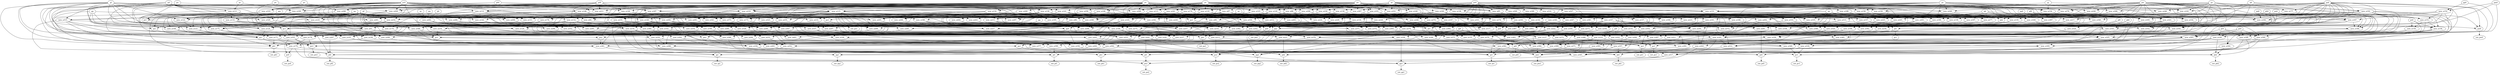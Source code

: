 digraph G {
    "new_n99_" -> "pa1";
    "new_n93_" -> "pa1";
    "new_n102_" -> "pa1";
    "pp" -> "new_n93_";
    "pf" -> "new_n93_";
    "pa" -> "new_n93_";
    "new_n94_" -> "new_n93_";
    "new_n96_" -> "new_n93_";
    "pc0" -> "new_n94_";
    "new_n95_" -> "new_n94_";
    "ps" -> "new_n94_";
    "pv" -> "new_n94_";
    "pd0" -> "new_n95_";
    "pt" -> "new_n95_";
    "pe0" -> "new_n95_";
    "pu" -> "new_n95_";
    "new_n97_" -> "new_n96_";
    "new_n98_" -> "new_n96_";
    "pa" -> "new_n96_";
    "pd0" -> "new_n97_";
    "pe0" -> "new_n97_";
    "ps" -> "new_n98_";
    "pt" -> "new_n98_";
    "pu" -> "new_n98_";
    "pv" -> "new_n98_";
    "new_n100_" -> "new_n99_";
    "new_n101_" -> "new_n99_";
    "pa" -> "new_n99_";
    "pe0" -> "new_n100_";
    "pd0" -> "new_n100_";
    "pu" -> "new_n101_";
    "pv" -> "new_n101_";
    "ps" -> "new_n101_";
    "pt" -> "new_n101_";
    "pz" -> "new_n102_";
    "pk" -> "new_n102_";
    "new_n149_" -> "pb2";
    "new_n168_" -> "pb2";
    "new_n155_" -> "pb2";
    "new_n162_" -> "pb2";
    "new_n104_" -> "pb2";
    "py1" -> "new_n104_";
    "new_n105_" -> "new_n104_";
    "new_n127_" -> "new_n104_";
    "new_n143_" -> "new_n104_";
    "new_n146_" -> "new_n104_";
    "new_n115_" -> "new_n105_";
    "new_n114_" -> "new_n105_";
    "new_n106_" -> "new_n105_";
    "new_n110_" -> "new_n105_";
    "new_n107_" -> "new_n106_";
    "new_n109_" -> "new_n106_";
    "pa" -> "new_n106_";
    "new_n95_" -> "new_n107_";
    "new_n108_" -> "new_n107_";
    "ps" -> "new_n108_";
    "pv" -> "new_n108_";
    "pd0" -> "new_n109_";
    "pc" -> "new_n109_";
    "pd" -> "new_n109_";
    "pc0" -> "new_n109_";
    "pe0" -> "new_n109_";
    "new_n111_" -> "new_n110_";
    "new_n112_" -> "new_n110_";
    "new_n113_" -> "new_n110_";
    "pa" -> "new_n110_";
    "pd" -> "new_n111_";
    "pc" -> "new_n111_";
    "pd0" -> "new_n112_";
    "pc0" -> "new_n112_";
    "pe0" -> "new_n112_";
    "ps" -> "new_n113_";
    "pt" -> "new_n113_";
    "pu" -> "new_n113_";
    "pv" -> "new_n113_";
    "pd0" -> "new_n114_";
    "pe0" -> "new_n114_";
    "pc0" -> "new_n114_";
    "pb0" -> "new_n115_";
    "pv" -> "new_n115_";
    "pt" -> "new_n115_";
    "pu" -> "new_n115_";
    "ps" -> "new_n115_";
    "new_n117_" -> "py1";
    "pc0" -> "py1";
    "pa" -> "py1";
    "new_n124_" -> "py1";
    "new_n121_" -> "py1";
    "pl" -> "new_n117_";
    "new_n120_" -> "new_n117_";
    "new_n97_" -> "new_n117_";
    "new_n118_" -> "new_n117_";
    "new_n100_" -> "new_n118_";
    "new_n119_" -> "new_n118_";
    "ps" -> "new_n119_";
    "pv" -> "new_n119_";
    "pu" -> "new_n119_";
    "pt" -> "new_n119_";
    "pw" -> "new_n119_";
    "pt" -> "new_n120_";
    "pv" -> "new_n120_";
    "pa0" -> "new_n120_";
    "pu" -> "new_n120_";
    "ps" -> "new_n120_";
    "new_n112_" -> "new_n121_";
    "new_n120_" -> "new_n121_";
    "pa" -> "new_n121_";
    "pl" -> "new_n121_";
    "new_n122_" -> "new_n121_";
    "pl" -> "new_n122_";
    "new_n123_" -> "new_n122_";
    "pc0" -> "new_n122_";
    "pa" -> "new_n122_";
    "new_n97_" -> "new_n122_";
    "pu" -> "new_n123_";
    "pv" -> "new_n123_";
    "pt" -> "new_n123_";
    "pa0" -> "new_n123_";
    "ps" -> "new_n123_";
    "new_n112_" -> "new_n124_";
    "new_n123_" -> "new_n124_";
    "pa" -> "new_n124_";
    "pl" -> "new_n124_";
    "new_n125_" -> "new_n124_";
    "pa" -> "new_n125_";
    "pe" -> "new_n125_";
    "new_n115_" -> "new_n125_";
    "new_n126_" -> "new_n125_";
    "pe0" -> "new_n126_";
    "pd0" -> "new_n126_";
    "pc0" -> "new_n126_";
    "new_n137_" -> "new_n127_";
    "new_n139_" -> "new_n127_";
    "new_n128_" -> "new_n127_";
    "new_n133_" -> "new_n127_";
    "pf" -> "new_n128_";
    "new_n115_" -> "new_n128_";
    "pa" -> "new_n128_";
    "new_n129_" -> "new_n128_";
    "new_n131_" -> "new_n128_";
    "pc0" -> "new_n129_";
    "new_n130_" -> "new_n129_";
    "pd0" -> "new_n130_";
    "pe0" -> "new_n130_";
    "pa" -> "new_n131_";
    "new_n126_" -> "new_n131_";
    "new_n115_" -> "new_n131_";
    "new_n112_" -> "new_n131_";
    "new_n132_" -> "new_n131_";
    "ps" -> "new_n132_";
    "pt" -> "new_n132_";
    "pv" -> "new_n132_";
    "new_n134_" -> "new_n133_";
    "new_n119_" -> "new_n133_";
    "new_n114_" -> "new_n133_";
    "new_n135_" -> "new_n133_";
    "pt" -> "new_n134_";
    "new_n108_" -> "new_n134_";
    "new_n102_" -> "new_n135_";
    "pa0" -> "new_n135_";
    "py" -> "new_n135_";
    "new_n132_" -> "new_n135_";
    "new_n136_" -> "new_n135_";
    "pc0" -> "new_n136_";
    "pd0" -> "new_n136_";
    "pe0" -> "new_n136_";
    "new_n138_" -> "new_n137_";
    "pc0" -> "new_n137_";
    "new_n130_" -> "new_n137_";
    "pw" -> "new_n138_";
    "ps" -> "new_n138_";
    "pu" -> "new_n138_";
    "pt" -> "new_n138_";
    "pv" -> "new_n138_";
    "new_n142_" -> "new_n139_";
    "new_n141_" -> "new_n139_";
    "new_n140_" -> "new_n139_";
    "pe0" -> "new_n139_";
    "pv" -> "new_n139_";
    "pt" -> "new_n140_";
    "pu" -> "new_n140_";
    "pc0" -> "new_n141_";
    "ps" -> "new_n141_";
    "pd0" -> "new_n141_";
    "pz" -> "new_n142_";
    "pa0" -> "new_n142_";
    "pl" -> "new_n142_";
    "pw" -> "new_n142_";
    "new_n114_" -> "new_n143_";
    "new_n145_" -> "new_n143_";
    "new_n144_" -> "new_n143_";
    "new_n111_" -> "new_n144_";
    "new_n119_" -> "new_n144_";
    "new_n112_" -> "new_n144_";
    "pr" -> "new_n145_";
    "new_n120_" -> "new_n145_";
    "new_n123_" -> "new_n145_";
    "new_n148_" -> "new_n146_";
    "new_n120_" -> "new_n146_";
    "pr" -> "new_n146_";
    "new_n129_" -> "new_n146_";
    "new_n147_" -> "new_n146_";
    "pt" -> "new_n147_";
    "new_n108_" -> "new_n147_";
    "new_n123_" -> "new_n147_";
    "new_n119_" -> "new_n147_";
    "pc0" -> "new_n148_";
    "pe0" -> "new_n148_";
    "pd0" -> "new_n148_";
    "ps0" -> "new_n149_";
    "pr0" -> "new_n149_";
    "new_n150_" -> "new_n149_";
    "po0" -> "new_n150_";
    "new_n151_" -> "new_n150_";
    "pn0" -> "new_n151_";
    "pq0" -> "new_n151_";
    "new_n154_" -> "new_n151_";
    "new_n152_" -> "new_n151_";
    "new_n153_" -> "new_n151_";
    "pm0" -> "new_n152_";
    "pp0" -> "new_n152_";
    "ps" -> "new_n153_";
    "pt" -> "new_n153_";
    "pu" -> "new_n153_";
    "pv" -> "new_n153_";
    "pw" -> "new_n153_";
    "pc0" -> "new_n154_";
    "pe0" -> "new_n154_";
    "pj" -> "new_n154_";
    "pd0" -> "new_n154_";
    "new_n114_" -> "new_n155_";
    "new_n161_" -> "new_n155_";
    "new_n160_" -> "new_n155_";
    "new_n152_" -> "new_n155_";
    "new_n156_" -> "new_n155_";
    "ph0" -> "new_n156_";
    "new_n157_" -> "new_n156_";
    "new_n151_" -> "new_n156_";
    "po0" -> "new_n156_";
    "new_n158_" -> "new_n157_";
    "new_n136_" -> "new_n157_";
    "new_n159_" -> "new_n157_";
    "ps" -> "new_n158_";
    "pv" -> "new_n158_";
    "pw" -> "new_n158_";
    "pt" -> "new_n159_";
    "pu" -> "new_n159_";
    "pj" -> "new_n159_";
    "new_n153_" -> "new_n160_";
    "new_n154_" -> "new_n160_";
    "pt" -> "new_n161_";
    "pu" -> "new_n161_";
    "ps" -> "new_n161_";
    "pv" -> "new_n161_";
    "new_n163_" -> "new_n162_";
    "new_n166_" -> "new_n162_";
    "new_n129_" -> "new_n163_";
    "new_n153_" -> "new_n163_";
    "new_n165_" -> "new_n163_";
    "new_n164_" -> "new_n163_";
    "pn0" -> "new_n163_";
    "pq0" -> "new_n164_";
    "new_n153_" -> "new_n164_";
    "new_n154_" -> "new_n164_";
    "new_n152_" -> "new_n164_";
    "pf0" -> "new_n165_";
    "ph0" -> "new_n165_";
    "new_n159_" -> "new_n165_";
    "new_n158_" -> "new_n165_";
    "new_n136_" -> "new_n165_";
    "ph0" -> "new_n166_";
    "new_n167_" -> "new_n166_";
    "pf0" -> "new_n166_";
    "pn0" -> "new_n166_";
    "new_n157_" -> "new_n166_";
    "new_n152_" -> "new_n167_";
    "new_n153_" -> "new_n167_";
    "new_n154_" -> "new_n167_";
    "pq0" -> "new_n167_";
    "pr0" -> "new_n168_";
    "new_n150_" -> "new_n168_";
    "ps0" -> "new_n168_";
    "new_n170_" -> "pc2";
    "new_n183_" -> "pc2";
    "new_n192_" -> "pc2";
    "new_n213_" -> "pc2";
    "new_n221_" -> "pc2";
    "py1" -> "new_n170_";
    "new_n171_" -> "new_n170_";
    "new_n178_" -> "new_n170_";
    "new_n181_" -> "new_n170_";
    "new_n177_" -> "new_n171_";
    "new_n93_" -> "new_n171_";
    "pi2" -> "new_n171_";
    "new_n175_" -> "new_n171_";
    "new_n106_" -> "new_n171_";
    "pp" -> "pi2";
    "pf" -> "pi2";
    "pa" -> "pi2";
    "new_n173_" -> "pi2";
    "new_n136_" -> "new_n173_";
    "new_n174_" -> "new_n173_";
    "ps" -> "new_n174_";
    "pt" -> "new_n174_";
    "pu" -> "new_n174_";
    "pv" -> "new_n174_";
    "pw" -> "new_n174_";
    "pd" -> "new_n175_";
    "pf" -> "new_n175_";
    "new_n176_" -> "new_n175_";
    "pa" -> "new_n175_";
    "new_n148_" -> "new_n176_";
    "new_n113_" -> "new_n176_";
    "pl" -> "new_n177_";
    "pa0" -> "new_n177_";
    "pw" -> "new_n177_";
    "new_n93_" -> "new_n178_";
    "pa0" -> "new_n178_";
    "pl" -> "new_n178_";
    "new_n179_" -> "new_n178_";
    "pf" -> "new_n179_";
    "new_n180_" -> "new_n179_";
    "new_n145_" -> "new_n179_";
    "new_n148_" -> "new_n179_";
    "pa" -> "new_n179_";
    "pc0" -> "new_n180_";
    "new_n119_" -> "new_n180_";
    "new_n100_" -> "new_n180_";
    "pw" -> "new_n181_";
    "new_n93_" -> "new_n181_";
    "new_n99_" -> "new_n181_";
    "new_n102_" -> "new_n181_";
    "new_n182_" -> "new_n181_";
    "pr" -> "new_n182_";
    "pe0" -> "new_n182_";
    "new_n120_" -> "new_n182_";
    "new_n141_" -> "new_n182_";
    "pa" -> "new_n182_";
    "pn0" -> "new_n183_";
    "new_n167_" -> "new_n183_";
    "new_n184_" -> "new_n183_";
    "new_n190_" -> "new_n184_";
    "new_n110_" -> "new_n184_";
    "new_n191_" -> "new_n184_";
    "new_n185_" -> "new_n184_";
    "py" -> "new_n185_";
    "new_n107_" -> "new_n185_";
    "new_n188_" -> "new_n185_";
    "new_n186_" -> "new_n185_";
    "new_n119_" -> "new_n186_";
    "new_n187_" -> "new_n186_";
    "pc0" -> "new_n187_";
    "pd0" -> "new_n187_";
    "pe0" -> "new_n187_";
    "new_n97_" -> "new_n188_";
    "new_n189_" -> "new_n188_";
    "px" -> "new_n188_";
    "ps" -> "new_n189_";
    "pt" -> "new_n189_";
    "pu" -> "new_n189_";
    "pv" -> "new_n189_";
    "new_n129_" -> "new_n190_";
    "new_n115_" -> "new_n190_";
    "pf" -> "new_n190_";
    "pj" -> "new_n191_";
    "new_n136_" -> "new_n191_";
    "new_n153_" -> "new_n191_";
    "py0" -> "new_n192_";
    "new_n193_" -> "new_n192_";
    "new_n207_" -> "new_n192_";
    "pt1" -> "new_n193_";
    "new_n201_" -> "new_n193_";
    "new_n202_" -> "new_n193_";
    "new_n196_" -> "new_n193_";
    "new_n195_" -> "pt1";
    "new_n97_" -> "pt1";
    "new_n107_" -> "pt1";
    "px" -> "pt1";
    "pc0" -> "pt1";
    "new_n119_" -> "new_n195_";
    "new_n113_" -> "new_n195_";
    "new_n115_" -> "new_n195_";
    "new_n197_" -> "new_n196_";
    "new_n199_" -> "new_n196_";
    "new_n198_" -> "new_n197_";
    "new_n158_" -> "new_n197_";
    "new_n136_" -> "new_n197_";
    "pb" -> "new_n197_";
    "pu" -> "new_n198_";
    "pt" -> "new_n198_";
    "new_n200_" -> "new_n199_";
    "new_n198_" -> "new_n199_";
    "new_n136_" -> "new_n199_";
    "px" -> "new_n199_";
    "pb" -> "new_n199_";
    "ps" -> "new_n200_";
    "pv" -> "new_n200_";
    "new_n97_" -> "new_n201_";
    "new_n198_" -> "new_n201_";
    "new_n108_" -> "new_n201_";
    "px" -> "new_n201_";
    "new_n97_" -> "new_n202_";
    "new_n198_" -> "new_n202_";
    "new_n108_" -> "new_n202_";
    "pw" -> "new_n202_";
    "py" -> "py0";
    "new_n96_" -> "py0";
    "new_n204_" -> "py0";
    "new_n205_" -> "py0";
    "pc0" -> "new_n204_";
    "new_n161_" -> "new_n204_";
    "new_n97_" -> "new_n204_";
    "pa" -> "new_n204_";
    "new_n132_" -> "new_n205_";
    "pc0" -> "new_n205_";
    "new_n206_" -> "new_n205_";
    "new_n97_" -> "new_n205_";
    "pa" -> "new_n205_";
    "ps" -> "new_n206_";
    "pt" -> "new_n206_";
    "pu" -> "new_n206_";
    "pv" -> "new_n206_";
    "pg" -> "new_n207_";
    "new_n210_" -> "new_n207_";
    "new_n144_" -> "new_n207_";
    "new_n212_" -> "new_n207_";
    "new_n208_" -> "new_n207_";
    "new_n209_" -> "new_n208_";
    "new_n109_" -> "new_n208_";
    "new_n113_" -> "new_n208_";
    "new_n112_" -> "new_n208_";
    "new_n115_" -> "new_n208_";
    "pe0" -> "new_n209_";
    "pd0" -> "new_n209_";
    "pc0" -> "new_n209_";
    "pe" -> "new_n209_";
    "new_n109_" -> "new_n210_";
    "new_n97_" -> "new_n210_";
    "new_n211_" -> "new_n210_";
    "new_n140_" -> "new_n210_";
    "new_n108_" -> "new_n210_";
    "pd0" -> "new_n211_";
    "pc0" -> "new_n211_";
    "pe0" -> "new_n211_";
    "pd" -> "new_n211_";
    "new_n120_" -> "new_n212_";
    "pr" -> "new_n212_";
    "new_n123_" -> "new_n212_";
    "new_n136_" -> "new_n212_";
    "pq1" -> "new_n213_";
    "new_n218_" -> "new_n213_";
    "new_n220_" -> "new_n213_";
    "new_n216_" -> "new_n213_";
    "new_n98_" -> "pq1";
    "new_n100_" -> "pq1";
    "new_n215_" -> "pq1";
    "pa0" -> "pq1";
    "pe0" -> "new_n215_";
    "new_n141_" -> "new_n215_";
    "new_n140_" -> "new_n215_";
    "pv" -> "new_n215_";
    "pr" -> "new_n216_";
    "new_n120_" -> "new_n216_";
    "new_n136_" -> "new_n216_";
    "new_n217_" -> "new_n216_";
    "pw" -> "new_n217_";
    "new_n102_" -> "new_n217_";
    "new_n101_" -> "new_n217_";
    "new_n97_" -> "new_n217_";
    "pd0" -> "new_n218_";
    "pe0" -> "new_n218_";
    "pd" -> "new_n218_";
    "new_n219_" -> "new_n218_";
    "pv" -> "new_n219_";
    "ps" -> "new_n219_";
    "pt" -> "new_n219_";
    "pu" -> "new_n219_";
    "pb0" -> "new_n219_";
    "new_n97_" -> "new_n220_";
    "new_n219_" -> "new_n220_";
    "pa" -> "new_n221_";
    "new_n229_" -> "new_n221_";
    "new_n222_" -> "new_n221_";
    "new_n227_" -> "new_n221_";
    "new_n138_" -> "new_n222_";
    "new_n148_" -> "new_n222_";
    "new_n225_" -> "new_n222_";
    "new_n223_" -> "new_n222_";
    "new_n224_" -> "new_n222_";
    "py" -> "new_n223_";
    "pa0" -> "new_n223_";
    "new_n98_" -> "new_n223_";
    "new_n100_" -> "new_n223_";
    "new_n132_" -> "new_n224_";
    "pc0" -> "new_n224_";
    "new_n206_" -> "new_n224_";
    "new_n100_" -> "new_n224_";
    "new_n226_" -> "new_n225_";
    "pe0" -> "new_n225_";
    "new_n140_" -> "new_n225_";
    "new_n141_" -> "new_n225_";
    "pv" -> "new_n225_";
    "pl" -> "new_n226_";
    "pz" -> "new_n226_";
    "pw" -> "new_n226_";
    "new_n115_" -> "new_n227_";
    "new_n148_" -> "new_n227_";
    "new_n215_" -> "new_n227_";
    "new_n228_" -> "new_n227_";
    "pz" -> "new_n228_";
    "pl" -> "new_n228_";
    "pc0" -> "new_n229_";
    "new_n230_" -> "new_n229_";
    "new_n100_" -> "new_n229_";
    "px" -> "new_n229_";
    "ps" -> "new_n230_";
    "pt" -> "new_n230_";
    "pv" -> "new_n230_";
    "pu" -> "new_n230_";
    "pa" -> "pc1";
    "new_n229_" -> "pc1";
    "new_n232_" -> "pc1";
    "new_n110_" -> "pc1";
    "pd0" -> "new_n232_";
    "pe0" -> "new_n232_";
    "new_n219_" -> "new_n232_";
    "pa" -> "new_n232_";
    "pd" -> "new_n232_";
    "new_n220_" -> "pa2";
    "new_n235_" -> "pa2";
    "new_n234_" -> "pa2";
    "pf" -> "new_n234_";
    "new_n129_" -> "new_n234_";
    "new_n115_" -> "new_n234_";
    "new_n209_" -> "new_n234_";
    "new_n232_" -> "new_n234_";
    "new_n115_" -> "new_n235_";
    "new_n187_" -> "new_n235_";
    "pl" -> "pb1";
    "new_n237_" -> "pb1";
    "new_n238_" -> "pb1";
    "new_n121_" -> "pb1";
    "new_n171_" -> "pb1";
    "new_n93_" -> "new_n237_";
    "new_n102_" -> "new_n237_";
    "pa" -> "new_n238_";
    "pc0" -> "new_n238_";
    "new_n118_" -> "new_n238_";
    "new_n239_" -> "new_n238_";
    "new_n125_" -> "new_n238_";
    "pl" -> "new_n239_";
    "pz" -> "new_n239_";
    "pk" -> "new_n239_";
    "pw" -> "new_n239_";
    "new_n99_" -> "new_n239_";
    "new_n149_" -> "pe1";
    "new_n241_" -> "pe1";
    "new_n196_" -> "pe1";
    "new_n244_" -> "pe1";
    "new_n250_" -> "pe1";
    "new_n115_" -> "new_n241_";
    "new_n114_" -> "new_n241_";
    "new_n242_" -> "new_n241_";
    "new_n146_" -> "new_n241_";
    "new_n222_" -> "new_n241_";
    "new_n100_" -> "new_n242_";
    "new_n98_" -> "new_n242_";
    "pa0" -> "new_n242_";
    "new_n215_" -> "new_n242_";
    "new_n243_" -> "new_n242_";
    "pt" -> "new_n243_";
    "new_n108_" -> "new_n243_";
    "new_n126_" -> "new_n243_";
    "new_n219_" -> "new_n243_";
    "new_n97_" -> "new_n243_";
    "new_n137_" -> "new_n244_";
    "new_n139_" -> "new_n244_";
    "new_n245_" -> "new_n244_";
    "new_n247_" -> "new_n244_";
    "new_n248_" -> "new_n244_";
    "new_n246_" -> "new_n245_";
    "new_n141_" -> "new_n245_";
    "new_n140_" -> "new_n245_";
    "pe0" -> "new_n245_";
    "pv" -> "new_n245_";
    "pz" -> "new_n246_";
    "pa0" -> "new_n246_";
    "pl" -> "new_n246_";
    "new_n98_" -> "new_n247_";
    "new_n130_" -> "new_n247_";
    "new_n187_" -> "new_n248_";
    "pt" -> "new_n248_";
    "new_n148_" -> "new_n248_";
    "new_n249_" -> "new_n248_";
    "new_n200_" -> "new_n248_";
    "px" -> "new_n249_";
    "pw" -> "new_n249_";
    "pu" -> "new_n249_";
    "pt" -> "new_n249_";
    "new_n114_" -> "new_n250_";
    "new_n145_" -> "new_n250_";
    "new_n218_" -> "new_n250_";
    "new_n267_" -> "pf2";
    "pf" -> "pf2";
    "new_n252_" -> "pf2";
    "new_n262_" -> "pf2";
    "pa" -> "pf2";
    "pc0" -> "new_n252_";
    "new_n257_" -> "new_n252_";
    "new_n258_" -> "new_n252_";
    "new_n253_" -> "new_n252_";
    "new_n260_" -> "new_n252_";
    "new_n112_" -> "new_n253_";
    "new_n148_" -> "new_n253_";
    "new_n254_" -> "new_n253_";
    "new_n101_" -> "new_n253_";
    "pa0" -> "new_n253_";
    "new_n95_" -> "new_n254_";
    "new_n256_" -> "new_n254_";
    "pc0" -> "new_n254_";
    "pl" -> "new_n254_";
    "new_n255_" -> "new_n254_";
    "new_n148_" -> "new_n255_";
    "new_n97_" -> "new_n255_";
    "pv" -> "new_n255_";
    "ps" -> "new_n255_";
    "new_n140_" -> "new_n255_";
    "pv" -> "new_n256_";
    "ps" -> "new_n256_";
    "new_n97_" -> "new_n257_";
    "new_n132_" -> "new_n257_";
    "new_n111_" -> "new_n257_";
    "new_n107_" -> "new_n257_";
    "new_n118_" -> "new_n257_";
    "pw" -> "new_n258_";
    "pz" -> "new_n258_";
    "new_n101_" -> "new_n258_";
    "new_n100_" -> "new_n258_";
    "new_n259_" -> "new_n258_";
    "new_n95_" -> "new_n259_";
    "new_n200_" -> "new_n259_";
    "new_n113_" -> "new_n260_";
    "new_n109_" -> "new_n260_";
    "new_n229_" -> "new_n260_";
    "new_n261_" -> "new_n260_";
    "pd0" -> "new_n261_";
    "new_n219_" -> "new_n261_";
    "pd" -> "new_n261_";
    "pb" -> "new_n262_";
    "new_n249_" -> "new_n262_";
    "new_n266_" -> "new_n262_";
    "new_n125_" -> "new_n262_";
    "new_n263_" -> "new_n262_";
    "pc0" -> "new_n263_";
    "pa" -> "new_n263_";
    "new_n97_" -> "new_n263_";
    "new_n161_" -> "new_n263_";
    "pu0" -> "new_n263_";
    "new_n265_" -> "pu0";
    "new_n259_" -> "pu0";
    "pa" -> "pu0";
    "py" -> "pu0";
    "new_n97_" -> "new_n265_";
    "new_n206_" -> "new_n265_";
    "new_n100_" -> "new_n266_";
    "new_n108_" -> "new_n266_";
    "new_n200_" -> "new_n266_";
    "new_n136_" -> "new_n266_";
    "pd" -> "new_n267_";
    "new_n176_" -> "new_n267_";
    "pp" -> "new_n267_";
    "new_n268_" -> "new_n267_";
    "new_n269_" -> "new_n267_";
    "new_n97_" -> "new_n268_";
    "new_n200_" -> "new_n268_";
    "pu" -> "new_n268_";
    "pw" -> "new_n268_";
    "new_n94_" -> "new_n268_";
    "new_n115_" -> "new_n269_";
    "new_n129_" -> "new_n269_";
    "new_n118_" -> "new_n269_";
    "new_n168_" -> "pd1";
    "new_n167_" -> "pd1";
    "new_n241_" -> "pd1";
    "new_n281_" -> "pd1";
    "new_n271_" -> "pd1";
    "new_n272_" -> "new_n271_";
    "new_n163_" -> "new_n271_";
    "new_n276_" -> "new_n271_";
    "pp0" -> "new_n272_";
    "pm0" -> "new_n272_";
    "new_n160_" -> "new_n272_";
    "new_n273_" -> "new_n272_";
    "new_n275_" -> "new_n272_";
    "new_n247_" -> "new_n273_";
    "new_n274_" -> "new_n273_";
    "pa0" -> "new_n273_";
    "new_n140_" -> "new_n274_";
    "new_n141_" -> "new_n274_";
    "pe0" -> "new_n274_";
    "pv" -> "new_n274_";
    "new_n186_" -> "new_n275_";
    "new_n199_" -> "new_n275_";
    "new_n235_" -> "new_n275_";
    "new_n228_" -> "new_n276_";
    "new_n215_" -> "new_n276_";
    "pn1" -> "new_n276_";
    "new_n277_" -> "new_n276_";
    "new_n278_" -> "new_n276_";
    "new_n100_" -> "new_n277_";
    "new_n108_" -> "new_n277_";
    "new_n249_" -> "new_n277_";
    "pb" -> "new_n277_";
    "pa0" -> "new_n278_";
    "new_n120_" -> "new_n278_";
    "new_n279_" -> "new_n278_";
    "new_n101_" -> "new_n278_";
    "new_n126_" -> "new_n278_";
    "pz" -> "new_n279_";
    "pw" -> "new_n279_";
    "pd0" -> "new_n279_";
    "pe0" -> "new_n279_";
    "pr" -> "pn1";
    "pc0" -> "pn1";
    "new_n130_" -> "pn1";
    "new_n120_" -> "pn1";
    "ps" -> "pn1";
    "pm0" -> "new_n281_";
    "new_n160_" -> "new_n281_";
    "new_n197_" -> "new_n281_";
    "new_n191_" -> "new_n281_";
    "new_n283_" -> "pg2";
    "new_n222_" -> "pg2";
    "new_n242_" -> "pg2";
    "new_n276_" -> "pg2";
    "pf" -> "new_n283_";
    "new_n180_" -> "new_n283_";
    "new_n284_" -> "new_n283_";
    "new_n209_" -> "new_n284_";
    "new_n115_" -> "new_n284_";
    "new_n286_" -> "new_n284_";
    "new_n285_" -> "new_n284_";
    "new_n196_" -> "new_n284_";
    "new_n129_" -> "new_n285_";
    "new_n230_" -> "new_n285_";
    "new_n111_" -> "new_n286_";
    "new_n119_" -> "new_n286_";
    "new_n112_" -> "new_n286_";
    "px1" -> "pd2";
    "new_n288_" -> "pd2";
    "new_n221_" -> "pd2";
    "new_n294_" -> "pd2";
    "new_n156_" -> "pd2";
    "pq1" -> "new_n288_";
    "new_n179_" -> "new_n288_";
    "new_n289_" -> "new_n288_";
    "new_n250_" -> "new_n288_";
    "new_n290_" -> "new_n288_";
    "pl" -> "new_n289_";
    "pz" -> "new_n289_";
    "new_n274_" -> "new_n289_";
    "new_n175_" -> "new_n289_";
    "new_n232_" -> "new_n289_";
    "new_n115_" -> "new_n290_";
    "new_n161_" -> "new_n290_";
    "new_n291_" -> "new_n290_";
    "new_n292_" -> "new_n290_";
    "new_n114_" -> "new_n290_";
    "new_n140_" -> "new_n291_";
    "pc0" -> "new_n291_";
    "ps" -> "new_n291_";
    "pv" -> "new_n291_";
    "ph" -> "new_n292_";
    "pi" -> "new_n292_";
    "pq" -> "new_n292_";
    "new_n99_" -> "px1";
    "new_n102_" -> "px1";
    "pl" -> "px1";
    "new_n182_" -> "px1";
    "new_n238_" -> "px1";
    "pn0" -> "new_n294_";
    "new_n167_" -> "new_n294_";
    "new_n295_" -> "new_n294_";
    "new_n133_" -> "new_n294_";
    "new_n296_" -> "new_n294_";
    "new_n173_" -> "new_n295_";
    "new_n94_" -> "new_n295_";
    "pf" -> "new_n295_";
    "pp" -> "new_n295_";
    "new_n292_" -> "new_n296_";
    "new_n174_" -> "new_n296_";
    "new_n114_" -> "new_n296_";
    "pz1" -> "new_n296_";
    "new_n297_" -> "new_n296_";
    "px" -> "new_n297_";
    "new_n230_" -> "new_n297_";
    "new_n299_" -> "new_n297_";
    "new_n298_" -> "new_n297_";
    "pb0" -> "new_n298_";
    "pc0" -> "new_n298_";
    "pd0" -> "new_n298_";
    "pe0" -> "new_n298_";
    "po" -> "new_n298_";
    "pt" -> "new_n299_";
    "pu" -> "new_n299_";
    "ps" -> "new_n299_";
    "pn" -> "new_n299_";
    "pv" -> "new_n299_";
    "pm" -> "pz1";
    "pn" -> "pz1";
    "new_n298_" -> "pz1";
    "pv" -> "pz1";
    "new_n235_" -> "pg1";
    "new_n315_" -> "pg1";
    "new_n302_" -> "pg1";
    "new_n312_" -> "pg1";
    "new_n218_" -> "new_n302_";
    "new_n304_" -> "new_n302_";
    "new_n311_" -> "new_n302_";
    "new_n303_" -> "new_n302_";
    "ps0" -> "new_n303_";
    "pr0" -> "new_n303_";
    "new_n150_" -> "new_n303_";
    "new_n186_" -> "new_n303_";
    "new_n276_" -> "new_n303_";
    "new_n310_" -> "new_n304_";
    "new_n305_" -> "new_n304_";
    "pr" -> "new_n305_";
    "new_n120_" -> "new_n305_";
    "new_n136_" -> "new_n305_";
    "new_n217_" -> "new_n305_";
    "new_n306_" -> "new_n305_";
    "new_n308_" -> "new_n306_";
    "new_n136_" -> "new_n306_";
    "new_n307_" -> "new_n306_";
    "pw" -> "new_n306_";
    "new_n309_" -> "new_n306_";
    "ps" -> "new_n307_";
    "pv" -> "new_n307_";
    "pu" -> "new_n307_";
    "pt" -> "new_n307_";
    "pa0" -> "new_n308_";
    "px" -> "new_n308_";
    "pt" -> "new_n309_";
    "pv" -> "new_n309_";
    "pe0" -> "new_n309_";
    "pu" -> "new_n309_";
    "ps" -> "new_n309_";
    "pb0" -> "new_n310_";
    "pc0" -> "new_n310_";
    "pd0" -> "new_n310_";
    "pe0" -> "new_n310_";
    "po" -> "new_n310_";
    "new_n167_" -> "new_n311_";
    "new_n212_" -> "new_n311_";
    "new_n163_" -> "new_n311_";
    "new_n143_" -> "new_n311_";
    "px" -> "new_n312_";
    "new_n309_" -> "new_n312_";
    "new_n193_" -> "new_n312_";
    "new_n313_" -> "new_n312_";
    "pa0" -> "new_n313_";
    "new_n130_" -> "new_n313_";
    "new_n206_" -> "new_n313_";
    "new_n102_" -> "new_n313_";
    "new_n314_" -> "new_n313_";
    "pu" -> "new_n314_";
    "pt" -> "new_n314_";
    "pe0" -> "new_n314_";
    "ps" -> "new_n314_";
    "pv" -> "new_n314_";
    "new_n298_" -> "new_n315_";
    "pv" -> "new_n315_";
    "pn" -> "new_n315_";
    "pf1" -> "pe2";
    "new_n317_" -> "pe2";
    "new_n170_" -> "pe2";
    "new_n345_" -> "pe2";
    "new_n355_" -> "pe2";
    "new_n149_" -> "new_n317_";
    "new_n155_" -> "new_n317_";
    "new_n193_" -> "new_n317_";
    "new_n318_" -> "new_n317_";
    "new_n336_" -> "new_n317_";
    "pk0" -> "new_n318_";
    "new_n319_" -> "new_n318_";
    "new_n325_" -> "new_n318_";
    "new_n332_" -> "new_n318_";
    "new_n322_" -> "new_n318_";
    "pi0" -> "new_n319_";
    "pj0" -> "new_n319_";
    "new_n320_" -> "new_n319_";
    "ph0" -> "new_n320_";
    "new_n189_" -> "new_n320_";
    "new_n321_" -> "new_n320_";
    "new_n100_" -> "new_n320_";
    "px" -> "new_n320_";
    "pf0" -> "new_n321_";
    "pg0" -> "new_n321_";
    "new_n324_" -> "new_n322_";
    "pi0" -> "new_n322_";
    "pj0" -> "new_n322_";
    "new_n320_" -> "new_n322_";
    "new_n323_" -> "new_n322_";
    "new_n161_" -> "new_n323_";
    "new_n112_" -> "new_n323_";
    "pk0" -> "new_n324_";
    "pl0" -> "new_n324_";
    "new_n328_" -> "new_n325_";
    "new_n330_" -> "new_n325_";
    "new_n326_" -> "new_n325_";
    "pz" -> "new_n325_";
    "pk" -> "new_n325_";
    "new_n256_" -> "new_n326_";
    "new_n327_" -> "new_n326_";
    "pe0" -> "new_n326_";
    "pt" -> "new_n327_";
    "pu" -> "new_n327_";
    "new_n329_" -> "new_n328_";
    "pc0" -> "new_n328_";
    "new_n95_" -> "new_n328_";
    "ps" -> "new_n328_";
    "pv" -> "new_n328_";
    "pa" -> "new_n329_";
    "pp" -> "new_n329_";
    "pf" -> "new_n329_";
    "new_n132_" -> "new_n330_";
    "new_n136_" -> "new_n330_";
    "new_n98_" -> "new_n330_";
    "new_n331_" -> "new_n330_";
    "pu" -> "new_n331_";
    "pt" -> "new_n331_";
    "pv" -> "new_n331_";
    "ps" -> "new_n331_";
    "pe0" -> "new_n331_";
    "ph0" -> "new_n332_";
    "new_n321_" -> "new_n332_";
    "new_n333_" -> "new_n332_";
    "new_n334_" -> "new_n332_";
    "new_n335_" -> "new_n332_";
    "new_n100_" -> "new_n333_";
    "new_n189_" -> "new_n333_";
    "px" -> "new_n333_";
    "new_n189_" -> "new_n334_";
    "pc0" -> "new_n334_";
    "pe0" -> "new_n334_";
    "pw" -> "new_n334_";
    "new_n100_" -> "new_n335_";
    "new_n230_" -> "new_n335_";
    "py" -> "new_n335_";
    "pw" -> "new_n335_";
    "new_n314_" -> "new_n335_";
    "new_n337_" -> "new_n336_";
    "new_n338_" -> "new_n336_";
    "new_n341_" -> "new_n336_";
    "pg" -> "new_n337_";
    "new_n210_" -> "new_n337_";
    "new_n286_" -> "new_n337_";
    "px" -> "new_n338_";
    "new_n309_" -> "new_n338_";
    "new_n340_" -> "new_n338_";
    "new_n188_" -> "new_n338_";
    "pk2" -> "new_n338_";
    "py" -> "pk2";
    "pw" -> "pk2";
    "new_n95_" -> "pk2";
    "new_n108_" -> "pk2";
    "pk" -> "new_n340_";
    "new_n101_" -> "new_n340_";
    "pz" -> "new_n340_";
    "new_n97_" -> "new_n340_";
    "new_n115_" -> "new_n341_";
    "new_n219_" -> "new_n341_";
    "new_n148_" -> "new_n341_";
    "new_n235_" -> "pf1";
    "new_n303_" -> "pf1";
    "new_n343_" -> "pf1";
    "new_n250_" -> "pf1";
    "new_n241_" -> "pf1";
    "new_n191_" -> "new_n343_";
    "new_n344_" -> "new_n343_";
    "new_n244_" -> "new_n343_";
    "po0" -> "new_n344_";
    "pr0" -> "new_n344_";
    "ps0" -> "new_n344_";
    "new_n151_" -> "new_n344_";
    "new_n313_" -> "new_n344_";
    "ph2" -> "new_n345_";
    "new_n294_" -> "new_n345_";
    "new_n162_" -> "new_n345_";
    "new_n349_" -> "new_n345_";
    "new_n353_" -> "new_n345_";
    "new_n190_" -> "ph2";
    "new_n347_" -> "ph2";
    "new_n348_" -> "ph2";
    "pk" -> "new_n347_";
    "pz" -> "new_n347_";
    "new_n173_" -> "new_n347_";
    "new_n94_" -> "new_n347_";
    "pf" -> "new_n347_";
    "pd" -> "new_n348_";
    "new_n180_" -> "new_n348_";
    "new_n176_" -> "new_n348_";
    "pf" -> "new_n348_";
    "pl0" -> "new_n349_";
    "pk0" -> "new_n349_";
    "new_n319_" -> "new_n349_";
    "new_n352_" -> "new_n349_";
    "new_n350_" -> "new_n349_";
    "new_n351_" -> "new_n350_";
    "pe0" -> "new_n350_";
    "pw" -> "new_n350_";
    "pa0" -> "new_n350_";
    "new_n107_" -> "new_n350_";
    "new_n327_" -> "new_n351_";
    "new_n256_" -> "new_n351_";
    "new_n206_" -> "new_n351_";
    "new_n114_" -> "new_n352_";
    "new_n174_" -> "new_n352_";
    "new_n292_" -> "new_n352_";
    "py0" -> "new_n353_";
    "new_n310_" -> "new_n353_";
    "new_n305_" -> "new_n353_";
    "new_n354_" -> "new_n353_";
    "new_n207_" -> "new_n353_";
    "new_n206_" -> "new_n354_";
    "pa0" -> "new_n354_";
    "pe0" -> "new_n354_";
    "new_n291_" -> "new_n354_";
    "pf" -> "new_n355_";
    "new_n115_" -> "new_n355_";
    "pa" -> "new_n355_";
    "new_n129_" -> "new_n355_";
    "pc1" -> "new_n355_";
    "new_n357_" -> "pi1";
    "new_n361_" -> "pi1";
    "new_n362_" -> "pi1";
    "new_n363_" -> "pi1";
    "new_n276_" -> "pi1";
    "new_n149_" -> "new_n357_";
    "new_n358_" -> "new_n357_";
    "new_n359_" -> "new_n357_";
    "new_n360_" -> "new_n357_";
    "new_n146_" -> "new_n358_";
    "new_n222_" -> "new_n358_";
    "new_n212_" -> "new_n359_";
    "new_n202_" -> "new_n359_";
    "new_n334_" -> "new_n359_";
    "new_n196_" -> "new_n359_";
    "new_n148_" -> "new_n360_";
    "new_n219_" -> "new_n360_";
    "new_n134_" -> "new_n360_";
    "new_n126_" -> "new_n360_";
    "pa2" -> "new_n361_";
    "pq1" -> "new_n361_";
    "new_n204_" -> "new_n361_";
    "new_n348_" -> "new_n361_";
    "new_n105_" -> "new_n361_";
    "new_n324_" -> "new_n362_";
    "new_n319_" -> "new_n362_";
    "new_n315_" -> "new_n362_";
    "new_n310_" -> "new_n362_";
    "new_n185_" -> "new_n362_";
    "pi0" -> "new_n363_";
    "pj0" -> "new_n363_";
    "new_n320_" -> "new_n363_";
    "new_n364_" -> "new_n363_";
    "new_n337_" -> "new_n363_";
    "new_n161_" -> "new_n364_";
    "new_n114_" -> "new_n364_";
    "new_n321_" -> "new_n364_";
    "new_n333_" -> "new_n364_";
    "new_n271_" -> "ph1";
    "new_n366_" -> "ph1";
    "new_n156_" -> "ph1";
    "new_n143_" -> "ph1";
    "new_n187_" -> "new_n366_";
    "new_n132_" -> "new_n366_";
    "new_n218_" -> "new_n366_";
    "new_n367_" -> "new_n366_";
    "new_n314_" -> "new_n367_";
    "pa0" -> "new_n367_";
    "new_n129_" -> "new_n367_";
    "new_n174_" -> "new_n367_";
    "new_n357_" -> "pk1";
    "new_n369_" -> "pk1";
    "new_n362_" -> "pk1";
    "new_n156_" -> "pk1";
    "new_n344_" -> "pk1";
    "pk0" -> "new_n369_";
    "new_n319_" -> "new_n369_";
    "new_n244_" -> "new_n369_";
    "new_n370_" -> "new_n369_";
    "new_n375_" -> "new_n369_";
    "new_n371_" -> "new_n370_";
    "new_n372_" -> "new_n370_";
    "new_n374_" -> "new_n370_";
    "new_n228_" -> "new_n371_";
    "new_n215_" -> "new_n371_";
    "pn1" -> "new_n371_";
    "new_n278_" -> "new_n371_";
    "new_n309_" -> "new_n372_";
    "new_n314_" -> "new_n372_";
    "pw" -> "new_n372_";
    "new_n373_" -> "new_n372_";
    "new_n112_" -> "new_n373_";
    "new_n161_" -> "new_n373_";
    "new_n148_" -> "new_n373_";
    "new_n115_" -> "new_n373_";
    "pa0" -> "new_n374_";
    "new_n100_" -> "new_n374_";
    "new_n98_" -> "new_n374_";
    "new_n235_" -> "new_n374_";
    "new_n220_" -> "new_n374_";
    "new_n307_" -> "new_n375_";
    "new_n136_" -> "new_n375_";
    "px" -> "new_n375_";
    "new_n309_" -> "new_n375_";
    "new_n143_" -> "new_n375_";
    "new_n235_" -> "pj1";
    "new_n315_" -> "pj1";
    "new_n302_" -> "pj1";
    "new_n377_" -> "pj1";
    "pu1" -> "new_n377_";
    "pq1" -> "new_n377_";
    "new_n379_" -> "new_n377_";
    "new_n382_" -> "new_n377_";
    "new_n341_" -> "new_n377_";
    "new_n106_" -> "pu1";
    "new_n110_" -> "pu1";
    "new_n337_" -> "pu1";
    "new_n348_" -> "pu1";
    "new_n234_" -> "pu1";
    "new_n115_" -> "new_n379_";
    "new_n114_" -> "new_n379_";
    "pl2" -> "new_n379_";
    "new_n381_" -> "new_n379_";
    "new_n107_" -> "pl2";
    "pw" -> "pl2";
    "new_n100_" -> "new_n381_";
    "new_n230_" -> "new_n381_";
    "py" -> "new_n381_";
    "new_n136_" -> "new_n382_";
    "new_n115_" -> "new_n382_";
    "new_n160_" -> "new_n382_";
    "new_n152_" -> "new_n382_";
    "new_n191_" -> "new_n382_";
    "new_n357_" -> "pm1";
    "new_n384_" -> "pm1";
    "new_n213_" -> "pm1";
    "new_n388_" -> "pm1";
    "new_n375_" -> "pm1";
    "pj0" -> "new_n384_";
    "pi0" -> "new_n384_";
    "new_n320_" -> "new_n384_";
    "new_n385_" -> "new_n384_";
    "new_n379_" -> "new_n384_";
    "new_n333_" -> "new_n385_";
    "new_n321_" -> "new_n385_";
    "ph0" -> "new_n385_";
    "new_n386_" -> "new_n385_";
    "pg0" -> "new_n386_";
    "pf0" -> "new_n386_";
    "new_n333_" -> "new_n386_";
    "new_n204_" -> "new_n386_";
    "new_n387_" -> "new_n386_";
    "new_n100_" -> "new_n387_";
    "new_n198_" -> "new_n387_";
    "new_n108_" -> "new_n387_";
    "px" -> "new_n387_";
    "pb" -> "new_n387_";
    "pt1" -> "new_n388_";
    "new_n201_" -> "new_n388_";
    "new_n218_" -> "pl1";
    "new_n391_" -> "pl1";
    "new_n304_" -> "pl1";
    "new_n393_" -> "pl1";
    "new_n390_" -> "pl1";
    "new_n358_" -> "new_n390_";
    "new_n360_" -> "new_n390_";
    "py" -> "new_n391_";
    "new_n107_" -> "new_n391_";
    "new_n204_" -> "new_n391_";
    "new_n193_" -> "new_n391_";
    "new_n392_" -> "new_n391_";
    "new_n102_" -> "new_n392_";
    "new_n326_" -> "new_n392_";
    "new_n315_" -> "new_n392_";
    "new_n220_" -> "new_n392_";
    "new_n277_" -> "new_n392_";
    "pk0" -> "new_n393_";
    "new_n319_" -> "new_n393_";
    "new_n322_" -> "new_n393_";
    "new_n120_" -> "po1";
    "new_n126_" -> "po1";
    "new_n302_" -> "pp1";
    "new_n317_" -> "pp1";
    "new_n361_" -> "pp1";
    "new_n358_" -> "pp1";
    "new_n343_" -> "pp1";
    "new_n388_" -> "ps1";
    "new_n397_" -> "ps1";
    "new_n305_" -> "ps1";
    "new_n325_" -> "ps1";
    "new_n212_" -> "new_n397_";
    "new_n202_" -> "new_n397_";
    "new_n315_" -> "new_n397_";
    "new_n350_" -> "new_n397_";
    "new_n338_" -> "new_n397_";
    "new_n263_" -> "pt0";
    "new_n135_" -> "pt0";
    "new_n237_" -> "pw1";
    "py0" -> "pw1";
    "new_n178_" -> "pw1";
    "new_n355_" -> "pw1";
    "new_n171_" -> "pw1";
    "new_n318_" -> "pv1";
    "new_n349_" -> "pv1";
    "new_n401_" -> "pv1";
    "new_n344_" -> "pv1";
    "new_n292_" -> "new_n401_";
    "new_n291_" -> "new_n401_";
    "new_n347_" -> "new_n401_";
    "pl2" -> "new_n401_";
    "new_n402_" -> "new_n401_";
    "new_n245_" -> "new_n402_";
    "new_n247_" -> "new_n402_";
    "new_n248_" -> "new_n402_";
    "pa0" -> "pw0";
    "new_n102_" -> "pw0";
    "new_n404_" -> "pw0";
    "new_n136_" -> "new_n404_";
    "new_n132_" -> "new_n404_";
    "pa" -> "px0";
    "new_n265_" -> "px0";
    "pa0" -> "px0";
    "new_n404_" -> "px0";
    "py" -> "px0";
    "new_n170_" -> "pz0";
    "new_n355_" -> "pz0";
    "pl2" -> "pr1";
    "pa1" -> "out_pa1";
    "pb2" -> "out_pb2";
    "pc2" -> "out_pc2";
    "pb1" -> "out_pb1";
    "pe1" -> "out_pe1";
    "pf2" -> "out_pf2";
    "pd1" -> "out_pd1";
    "pg2" -> "out_pg2";
    "pd2" -> "out_pd2";
    "pg1" -> "out_pg1";
    "pe2" -> "out_pe2";
    "pi1" -> "out_pi1";
    "ph1" -> "out_ph1";
    "pk1" -> "out_pk1";
    "pj1" -> "out_pj1";
    "pm1" -> "out_pm1";
    "pl1" -> "out_pl1";
    "po1" -> "out_po1";
    "pp1" -> "out_pp1";
    "ps1" -> "out_ps1";
    "pt0" -> "out_pt0";
    "pw1" -> "out_pw1";
    "pv1" -> "out_pv1";
    "pw0" -> "out_pw0";
    "px0" -> "out_px0";
    "pz0" -> "out_pz0";
}
